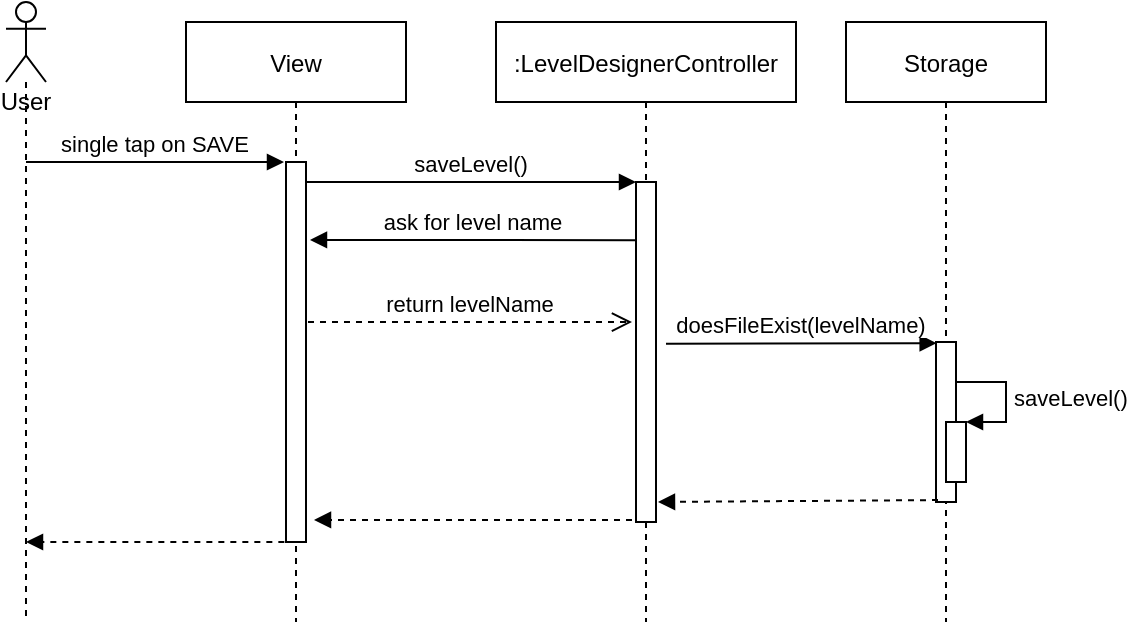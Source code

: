 <mxfile version="14.1.8" type="device"><diagram id="fhBqnHq1IshxXnvw0Y61" name="Save Sequence Diagram"><mxGraphModel dx="850" dy="561" grid="1" gridSize="10" guides="1" tooltips="1" connect="1" arrows="1" fold="1" page="1" pageScale="1" pageWidth="850" pageHeight="1100" math="0" shadow="0"><root><mxCell id="0"/><mxCell id="1" parent="0"/><mxCell id="WQstSVvEStIir3JhUnU8-1" value="View" style="shape=umlLifeline;perimeter=lifelinePerimeter;container=1;collapsible=0;recursiveResize=0;rounded=0;shadow=0;strokeWidth=1;" parent="1" vertex="1"><mxGeometry x="130" y="150" width="110" height="300" as="geometry"/></mxCell><mxCell id="WQstSVvEStIir3JhUnU8-2" value="" style="points=[];perimeter=orthogonalPerimeter;rounded=0;shadow=0;strokeWidth=1;" parent="WQstSVvEStIir3JhUnU8-1" vertex="1"><mxGeometry x="50" y="70" width="10" height="190" as="geometry"/></mxCell><mxCell id="WQstSVvEStIir3JhUnU8-5" value=":LevelDesignerController" style="shape=umlLifeline;perimeter=lifelinePerimeter;container=0;collapsible=0;recursiveResize=0;rounded=0;shadow=0;strokeWidth=1;" parent="1" vertex="1"><mxGeometry x="285" y="150" width="150" height="300" as="geometry"/></mxCell><mxCell id="WQstSVvEStIir3JhUnU8-8" value="saveLevel()" style="verticalAlign=bottom;endArrow=block;entryX=0;entryY=0;shadow=0;strokeWidth=1;" parent="1" source="WQstSVvEStIir3JhUnU8-2" target="WQstSVvEStIir3JhUnU8-6" edge="1"><mxGeometry relative="1" as="geometry"><mxPoint x="285" y="230" as="sourcePoint"/></mxGeometry></mxCell><mxCell id="WQstSVvEStIir3JhUnU8-6" value="" style="points=[];perimeter=orthogonalPerimeter;rounded=0;shadow=0;strokeWidth=1;" parent="1" vertex="1"><mxGeometry x="355" y="230" width="10" height="170" as="geometry"/></mxCell><mxCell id="WQstSVvEStIir3JhUnU8-17" value="Storage" style="shape=umlLifeline;perimeter=lifelinePerimeter;container=0;collapsible=0;recursiveResize=0;rounded=0;shadow=0;strokeWidth=1;" parent="1" vertex="1"><mxGeometry x="460" y="150" width="100" height="300" as="geometry"/></mxCell><mxCell id="WQstSVvEStIir3JhUnU8-22" value="" style="points=[];perimeter=orthogonalPerimeter;rounded=0;shadow=0;strokeWidth=1;" parent="1" vertex="1"><mxGeometry x="505" y="310" width="10" height="80" as="geometry"/></mxCell><mxCell id="WQstSVvEStIir3JhUnU8-23" value="doesFileExist(levelName)" style="verticalAlign=bottom;endArrow=block;shadow=0;strokeWidth=1;entryX=0.033;entryY=0.007;entryDx=0;entryDy=0;entryPerimeter=0;exitX=1.5;exitY=0.476;exitDx=0;exitDy=0;exitPerimeter=0;" parent="1" source="WQstSVvEStIir3JhUnU8-6" target="WQstSVvEStIir3JhUnU8-22" edge="1"><mxGeometry relative="1" as="geometry"><mxPoint x="367" y="310" as="sourcePoint"/><mxPoint x="500" y="310" as="targetPoint"/></mxGeometry></mxCell><mxCell id="WQstSVvEStIir3JhUnU8-31" value="" style="verticalAlign=bottom;endArrow=block;entryX=1.4;entryY=0.942;shadow=0;strokeWidth=1;exitX=-0.2;exitY=0.994;exitDx=0;exitDy=0;exitPerimeter=0;entryDx=0;entryDy=0;entryPerimeter=0;dashed=1;" parent="1" source="WQstSVvEStIir3JhUnU8-6" target="WQstSVvEStIir3JhUnU8-2" edge="1"><mxGeometry relative="1" as="geometry"><mxPoint x="359.5" y="378.66" as="sourcePoint"/><mxPoint x="180" y="380" as="targetPoint"/></mxGeometry></mxCell><mxCell id="OqSUSVrLNOL0yJWnhUz8-1" value="ask for level name" style="verticalAlign=bottom;endArrow=block;entryX=1.2;entryY=0.205;shadow=0;strokeWidth=1;exitX=0;exitY=0.171;exitDx=0;exitDy=0;exitPerimeter=0;entryDx=0;entryDy=0;entryPerimeter=0;" parent="1" source="WQstSVvEStIir3JhUnU8-6" target="WQstSVvEStIir3JhUnU8-2" edge="1"><mxGeometry relative="1" as="geometry"><mxPoint x="355" y="260" as="sourcePoint"/><mxPoint x="185.83" y="260.86" as="targetPoint"/></mxGeometry></mxCell><mxCell id="OqSUSVrLNOL0yJWnhUz8-2" value="return levelName" style="verticalAlign=bottom;endArrow=open;dashed=1;endSize=8;shadow=0;strokeWidth=1;exitX=1.1;exitY=0.421;exitDx=0;exitDy=0;exitPerimeter=0;entryX=-0.2;entryY=0.412;entryDx=0;entryDy=0;entryPerimeter=0;" parent="1" source="WQstSVvEStIir3JhUnU8-2" target="WQstSVvEStIir3JhUnU8-6" edge="1"><mxGeometry relative="1" as="geometry"><mxPoint x="340" y="300" as="targetPoint"/><mxPoint x="210" y="300" as="sourcePoint"/></mxGeometry></mxCell><mxCell id="OqSUSVrLNOL0yJWnhUz8-3" value="" style="html=1;points=[];perimeter=orthogonalPerimeter;" parent="1" vertex="1"><mxGeometry x="510" y="350" width="10" height="30" as="geometry"/></mxCell><mxCell id="OqSUSVrLNOL0yJWnhUz8-4" value="saveLevel()" style="edgeStyle=orthogonalEdgeStyle;html=1;align=left;spacingLeft=2;endArrow=block;rounded=0;entryX=1;entryY=0;" parent="1" target="OqSUSVrLNOL0yJWnhUz8-3" edge="1"><mxGeometry relative="1" as="geometry"><mxPoint x="515" y="330" as="sourcePoint"/><Array as="points"><mxPoint x="540" y="330"/></Array></mxGeometry></mxCell><mxCell id="OqSUSVrLNOL0yJWnhUz8-5" value="" style="verticalAlign=bottom;endArrow=block;shadow=0;strokeWidth=1;exitX=-0.05;exitY=0.933;exitDx=0;exitDy=0;exitPerimeter=0;dashed=1;" parent="1" target="OqSUSVrLNOL0yJWnhUz8-8" edge="1"><mxGeometry relative="1" as="geometry"><mxPoint x="179.17" y="410.0" as="sourcePoint"/><mxPoint x="80" y="411" as="targetPoint"/></mxGeometry></mxCell><mxCell id="OqSUSVrLNOL0yJWnhUz8-6" value="" style="verticalAlign=bottom;endArrow=block;entryX=1.1;entryY=0.941;shadow=0;strokeWidth=1;exitX=0.1;exitY=0.988;exitDx=0;exitDy=0;exitPerimeter=0;entryDx=0;entryDy=0;entryPerimeter=0;dashed=1;" parent="1" source="WQstSVvEStIir3JhUnU8-22" target="WQstSVvEStIir3JhUnU8-6" edge="1"><mxGeometry relative="1" as="geometry"><mxPoint x="479" y="390" as="sourcePoint"/><mxPoint x="320" y="390" as="targetPoint"/></mxGeometry></mxCell><mxCell id="OqSUSVrLNOL0yJWnhUz8-8" value="User" style="shape=umlLifeline;participant=umlActor;perimeter=lifelinePerimeter;whiteSpace=wrap;html=1;container=1;collapsible=0;recursiveResize=0;verticalAlign=top;spacingTop=36;outlineConnect=0;" parent="1" vertex="1"><mxGeometry x="40" y="140" width="20" height="310" as="geometry"/></mxCell><mxCell id="OqSUSVrLNOL0yJWnhUz8-11" value="single tap on SAVE" style="verticalAlign=bottom;endArrow=block;entryX=-0.1;entryY=0;shadow=0;strokeWidth=1;entryDx=0;entryDy=0;entryPerimeter=0;" parent="1" source="OqSUSVrLNOL0yJWnhUz8-8" target="WQstSVvEStIir3JhUnU8-2" edge="1"><mxGeometry relative="1" as="geometry"><mxPoint x="10" y="220" as="sourcePoint"/><mxPoint x="175" y="220" as="targetPoint"/></mxGeometry></mxCell></root></mxGraphModel></diagram></mxfile>